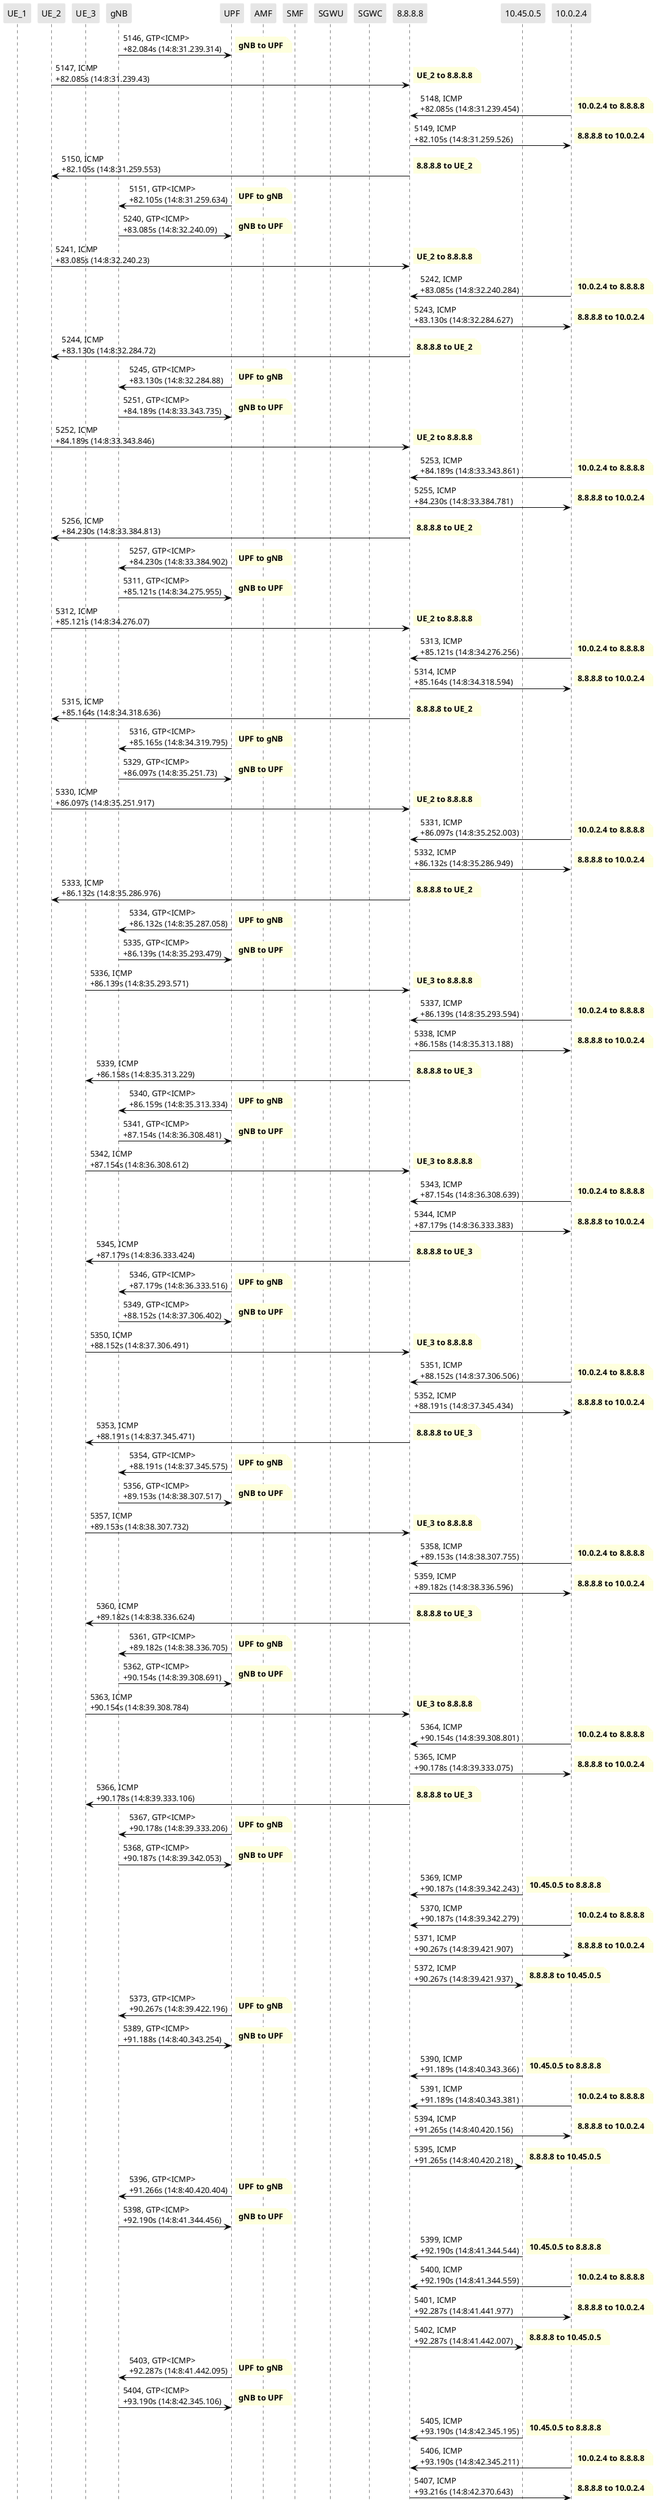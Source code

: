 @startuml
skinparam shadowing false
skinparam NoteBorderColor white
skinparam sequence {
    ArrowColor black
    LifeLineBorderColor black
    LifeLineBackgroundColor black
    ParticipantBorderColor white
    ParticipantBackgroundColor #e6e6e6
}
participant "UE_1"
participant "UE_2"
participant "UE_3"
participant "gNB"
participant "UPF"
participant "AMF"
participant "SMF"
participant "SGWU"
participant "SGWC"
participant "8.8.8.8"
participant "10.45.0.5"
participant "10.0.2.4"

"gNB" -> "UPF": 5146, GTP<ICMP>\n+82.084s (14:8:31.239.314)

note right
**gNB to UPF**
end note

"UE_2" -> "8.8.8.8": 5147, ICMP\n+82.085s (14:8:31.239.43)

note right
**UE_2 to 8.8.8.8**
end note

"10.0.2.4" -> "8.8.8.8": 5148, ICMP\n+82.085s (14:8:31.239.454)

note right
**10.0.2.4 to 8.8.8.8**
end note

"8.8.8.8" -> "10.0.2.4": 5149, ICMP\n+82.105s (14:8:31.259.526)

note right
**8.8.8.8 to 10.0.2.4**
end note

"8.8.8.8" -> "UE_2": 5150, ICMP\n+82.105s (14:8:31.259.553)

note right
**8.8.8.8 to UE_2**
end note

"UPF" -> "gNB": 5151, GTP<ICMP>\n+82.105s (14:8:31.259.634)

note right
**UPF to gNB**
end note

"gNB" -> "UPF": 5240, GTP<ICMP>\n+83.085s (14:8:32.240.09)

note right
**gNB to UPF**
end note

"UE_2" -> "8.8.8.8": 5241, ICMP\n+83.085s (14:8:32.240.23)

note right
**UE_2 to 8.8.8.8**
end note

"10.0.2.4" -> "8.8.8.8": 5242, ICMP\n+83.085s (14:8:32.240.284)

note right
**10.0.2.4 to 8.8.8.8**
end note

"8.8.8.8" -> "10.0.2.4": 5243, ICMP\n+83.130s (14:8:32.284.627)

note right
**8.8.8.8 to 10.0.2.4**
end note

"8.8.8.8" -> "UE_2": 5244, ICMP\n+83.130s (14:8:32.284.72)

note right
**8.8.8.8 to UE_2**
end note

"UPF" -> "gNB": 5245, GTP<ICMP>\n+83.130s (14:8:32.284.88)

note right
**UPF to gNB**
end note

"gNB" -> "UPF": 5251, GTP<ICMP>\n+84.189s (14:8:33.343.735)

note right
**gNB to UPF**
end note

"UE_2" -> "8.8.8.8": 5252, ICMP\n+84.189s (14:8:33.343.846)

note right
**UE_2 to 8.8.8.8**
end note

"10.0.2.4" -> "8.8.8.8": 5253, ICMP\n+84.189s (14:8:33.343.861)

note right
**10.0.2.4 to 8.8.8.8**
end note

"8.8.8.8" -> "10.0.2.4": 5255, ICMP\n+84.230s (14:8:33.384.781)

note right
**8.8.8.8 to 10.0.2.4**
end note

"8.8.8.8" -> "UE_2": 5256, ICMP\n+84.230s (14:8:33.384.813)

note right
**8.8.8.8 to UE_2**
end note

"UPF" -> "gNB": 5257, GTP<ICMP>\n+84.230s (14:8:33.384.902)

note right
**UPF to gNB**
end note

"gNB" -> "UPF": 5311, GTP<ICMP>\n+85.121s (14:8:34.275.955)

note right
**gNB to UPF**
end note

"UE_2" -> "8.8.8.8": 5312, ICMP\n+85.121s (14:8:34.276.07)

note right
**UE_2 to 8.8.8.8**
end note

"10.0.2.4" -> "8.8.8.8": 5313, ICMP\n+85.121s (14:8:34.276.256)

note right
**10.0.2.4 to 8.8.8.8**
end note

"8.8.8.8" -> "10.0.2.4": 5314, ICMP\n+85.164s (14:8:34.318.594)

note right
**8.8.8.8 to 10.0.2.4**
end note

"8.8.8.8" -> "UE_2": 5315, ICMP\n+85.164s (14:8:34.318.636)

note right
**8.8.8.8 to UE_2**
end note

"UPF" -> "gNB": 5316, GTP<ICMP>\n+85.165s (14:8:34.319.795)

note right
**UPF to gNB**
end note

"gNB" -> "UPF": 5329, GTP<ICMP>\n+86.097s (14:8:35.251.73)

note right
**gNB to UPF**
end note

"UE_2" -> "8.8.8.8": 5330, ICMP\n+86.097s (14:8:35.251.917)

note right
**UE_2 to 8.8.8.8**
end note

"10.0.2.4" -> "8.8.8.8": 5331, ICMP\n+86.097s (14:8:35.252.003)

note right
**10.0.2.4 to 8.8.8.8**
end note

"8.8.8.8" -> "10.0.2.4": 5332, ICMP\n+86.132s (14:8:35.286.949)

note right
**8.8.8.8 to 10.0.2.4**
end note

"8.8.8.8" -> "UE_2": 5333, ICMP\n+86.132s (14:8:35.286.976)

note right
**8.8.8.8 to UE_2**
end note

"UPF" -> "gNB": 5334, GTP<ICMP>\n+86.132s (14:8:35.287.058)

note right
**UPF to gNB**
end note

"gNB" -> "UPF": 5335, GTP<ICMP>\n+86.139s (14:8:35.293.479)

note right
**gNB to UPF**
end note

"UE_3" -> "8.8.8.8": 5336, ICMP\n+86.139s (14:8:35.293.571)

note right
**UE_3 to 8.8.8.8**
end note

"10.0.2.4" -> "8.8.8.8": 5337, ICMP\n+86.139s (14:8:35.293.594)

note right
**10.0.2.4 to 8.8.8.8**
end note

"8.8.8.8" -> "10.0.2.4": 5338, ICMP\n+86.158s (14:8:35.313.188)

note right
**8.8.8.8 to 10.0.2.4**
end note

"8.8.8.8" -> "UE_3": 5339, ICMP\n+86.158s (14:8:35.313.229)

note right
**8.8.8.8 to UE_3**
end note

"UPF" -> "gNB": 5340, GTP<ICMP>\n+86.159s (14:8:35.313.334)

note right
**UPF to gNB**
end note

"gNB" -> "UPF": 5341, GTP<ICMP>\n+87.154s (14:8:36.308.481)

note right
**gNB to UPF**
end note

"UE_3" -> "8.8.8.8": 5342, ICMP\n+87.154s (14:8:36.308.612)

note right
**UE_3 to 8.8.8.8**
end note

"10.0.2.4" -> "8.8.8.8": 5343, ICMP\n+87.154s (14:8:36.308.639)

note right
**10.0.2.4 to 8.8.8.8**
end note

"8.8.8.8" -> "10.0.2.4": 5344, ICMP\n+87.179s (14:8:36.333.383)

note right
**8.8.8.8 to 10.0.2.4**
end note

"8.8.8.8" -> "UE_3": 5345, ICMP\n+87.179s (14:8:36.333.424)

note right
**8.8.8.8 to UE_3**
end note

"UPF" -> "gNB": 5346, GTP<ICMP>\n+87.179s (14:8:36.333.516)

note right
**UPF to gNB**
end note

"gNB" -> "UPF": 5349, GTP<ICMP>\n+88.152s (14:8:37.306.402)

note right
**gNB to UPF**
end note

"UE_3" -> "8.8.8.8": 5350, ICMP\n+88.152s (14:8:37.306.491)

note right
**UE_3 to 8.8.8.8**
end note

"10.0.2.4" -> "8.8.8.8": 5351, ICMP\n+88.152s (14:8:37.306.506)

note right
**10.0.2.4 to 8.8.8.8**
end note

"8.8.8.8" -> "10.0.2.4": 5352, ICMP\n+88.191s (14:8:37.345.434)

note right
**8.8.8.8 to 10.0.2.4**
end note

"8.8.8.8" -> "UE_3": 5353, ICMP\n+88.191s (14:8:37.345.471)

note right
**8.8.8.8 to UE_3**
end note

"UPF" -> "gNB": 5354, GTP<ICMP>\n+88.191s (14:8:37.345.575)

note right
**UPF to gNB**
end note

"gNB" -> "UPF": 5356, GTP<ICMP>\n+89.153s (14:8:38.307.517)

note right
**gNB to UPF**
end note

"UE_3" -> "8.8.8.8": 5357, ICMP\n+89.153s (14:8:38.307.732)

note right
**UE_3 to 8.8.8.8**
end note

"10.0.2.4" -> "8.8.8.8": 5358, ICMP\n+89.153s (14:8:38.307.755)

note right
**10.0.2.4 to 8.8.8.8**
end note

"8.8.8.8" -> "10.0.2.4": 5359, ICMP\n+89.182s (14:8:38.336.596)

note right
**8.8.8.8 to 10.0.2.4**
end note

"8.8.8.8" -> "UE_3": 5360, ICMP\n+89.182s (14:8:38.336.624)

note right
**8.8.8.8 to UE_3**
end note

"UPF" -> "gNB": 5361, GTP<ICMP>\n+89.182s (14:8:38.336.705)

note right
**UPF to gNB**
end note

"gNB" -> "UPF": 5362, GTP<ICMP>\n+90.154s (14:8:39.308.691)

note right
**gNB to UPF**
end note

"UE_3" -> "8.8.8.8": 5363, ICMP\n+90.154s (14:8:39.308.784)

note right
**UE_3 to 8.8.8.8**
end note

"10.0.2.4" -> "8.8.8.8": 5364, ICMP\n+90.154s (14:8:39.308.801)

note right
**10.0.2.4 to 8.8.8.8**
end note

"8.8.8.8" -> "10.0.2.4": 5365, ICMP\n+90.178s (14:8:39.333.075)

note right
**8.8.8.8 to 10.0.2.4**
end note

"8.8.8.8" -> "UE_3": 5366, ICMP\n+90.178s (14:8:39.333.106)

note right
**8.8.8.8 to UE_3**
end note

"UPF" -> "gNB": 5367, GTP<ICMP>\n+90.178s (14:8:39.333.206)

note right
**UPF to gNB**
end note

"gNB" -> "UPF": 5368, GTP<ICMP>\n+90.187s (14:8:39.342.053)

note right
**gNB to UPF**
end note

"10.45.0.5" -> "8.8.8.8": 5369, ICMP\n+90.187s (14:8:39.342.243)

note right
**10.45.0.5 to 8.8.8.8**
end note

"10.0.2.4" -> "8.8.8.8": 5370, ICMP\n+90.187s (14:8:39.342.279)

note right
**10.0.2.4 to 8.8.8.8**
end note

"8.8.8.8" -> "10.0.2.4": 5371, ICMP\n+90.267s (14:8:39.421.907)

note right
**8.8.8.8 to 10.0.2.4**
end note

"8.8.8.8" -> "10.45.0.5": 5372, ICMP\n+90.267s (14:8:39.421.937)

note right
**8.8.8.8 to 10.45.0.5**
end note

"UPF" -> "gNB": 5373, GTP<ICMP>\n+90.267s (14:8:39.422.196)

note right
**UPF to gNB**
end note

"gNB" -> "UPF": 5389, GTP<ICMP>\n+91.188s (14:8:40.343.254)

note right
**gNB to UPF**
end note

"10.45.0.5" -> "8.8.8.8": 5390, ICMP\n+91.189s (14:8:40.343.366)

note right
**10.45.0.5 to 8.8.8.8**
end note

"10.0.2.4" -> "8.8.8.8": 5391, ICMP\n+91.189s (14:8:40.343.381)

note right
**10.0.2.4 to 8.8.8.8**
end note

"8.8.8.8" -> "10.0.2.4": 5394, ICMP\n+91.265s (14:8:40.420.156)

note right
**8.8.8.8 to 10.0.2.4**
end note

"8.8.8.8" -> "10.45.0.5": 5395, ICMP\n+91.265s (14:8:40.420.218)

note right
**8.8.8.8 to 10.45.0.5**
end note

"UPF" -> "gNB": 5396, GTP<ICMP>\n+91.266s (14:8:40.420.404)

note right
**UPF to gNB**
end note

"gNB" -> "UPF": 5398, GTP<ICMP>\n+92.190s (14:8:41.344.456)

note right
**gNB to UPF**
end note

"10.45.0.5" -> "8.8.8.8": 5399, ICMP\n+92.190s (14:8:41.344.544)

note right
**10.45.0.5 to 8.8.8.8**
end note

"10.0.2.4" -> "8.8.8.8": 5400, ICMP\n+92.190s (14:8:41.344.559)

note right
**10.0.2.4 to 8.8.8.8**
end note

"8.8.8.8" -> "10.0.2.4": 5401, ICMP\n+92.287s (14:8:41.441.977)

note right
**8.8.8.8 to 10.0.2.4**
end note

"8.8.8.8" -> "10.45.0.5": 5402, ICMP\n+92.287s (14:8:41.442.007)

note right
**8.8.8.8 to 10.45.0.5**
end note

"UPF" -> "gNB": 5403, GTP<ICMP>\n+92.287s (14:8:41.442.095)

note right
**UPF to gNB**
end note

"gNB" -> "UPF": 5404, GTP<ICMP>\n+93.190s (14:8:42.345.106)

note right
**gNB to UPF**
end note

"10.45.0.5" -> "8.8.8.8": 5405, ICMP\n+93.190s (14:8:42.345.195)

note right
**10.45.0.5 to 8.8.8.8**
end note

"10.0.2.4" -> "8.8.8.8": 5406, ICMP\n+93.190s (14:8:42.345.211)

note right
**10.0.2.4 to 8.8.8.8**
end note

"8.8.8.8" -> "10.0.2.4": 5407, ICMP\n+93.216s (14:8:42.370.643)

note right
**8.8.8.8 to 10.0.2.4**
end note

"8.8.8.8" -> "10.45.0.5": 5408, ICMP\n+93.216s (14:8:42.370.68)

note right
**8.8.8.8 to 10.45.0.5**
end note

"UPF" -> "gNB": 5409, GTP<ICMP>\n+93.216s (14:8:42.370.792)

note right
**UPF to gNB**
end note

"gNB" -> "UPF": 5412, GTP<ICMP>\n+94.192s (14:8:43.346.801)

note right
**gNB to UPF**
end note

"10.45.0.5" -> "8.8.8.8": 5413, ICMP\n+94.192s (14:8:43.346.895)

note right
**10.45.0.5 to 8.8.8.8**
end note

"10.0.2.4" -> "8.8.8.8": 5414, ICMP\n+94.192s (14:8:43.346.911)

note right
**10.0.2.4 to 8.8.8.8**
end note

"8.8.8.8" -> "10.0.2.4": 5423, ICMP\n+94.304s (14:8:43.458.75)

note right
**8.8.8.8 to 10.0.2.4**
end note

"8.8.8.8" -> "10.45.0.5": 5424, ICMP\n+94.304s (14:8:43.458.774)

note right
**8.8.8.8 to 10.45.0.5**
end note

"UPF" -> "gNB": 5427, GTP<ICMP>\n+94.304s (14:8:43.459.015)

note right
**UPF to gNB**
end note

@enduml
